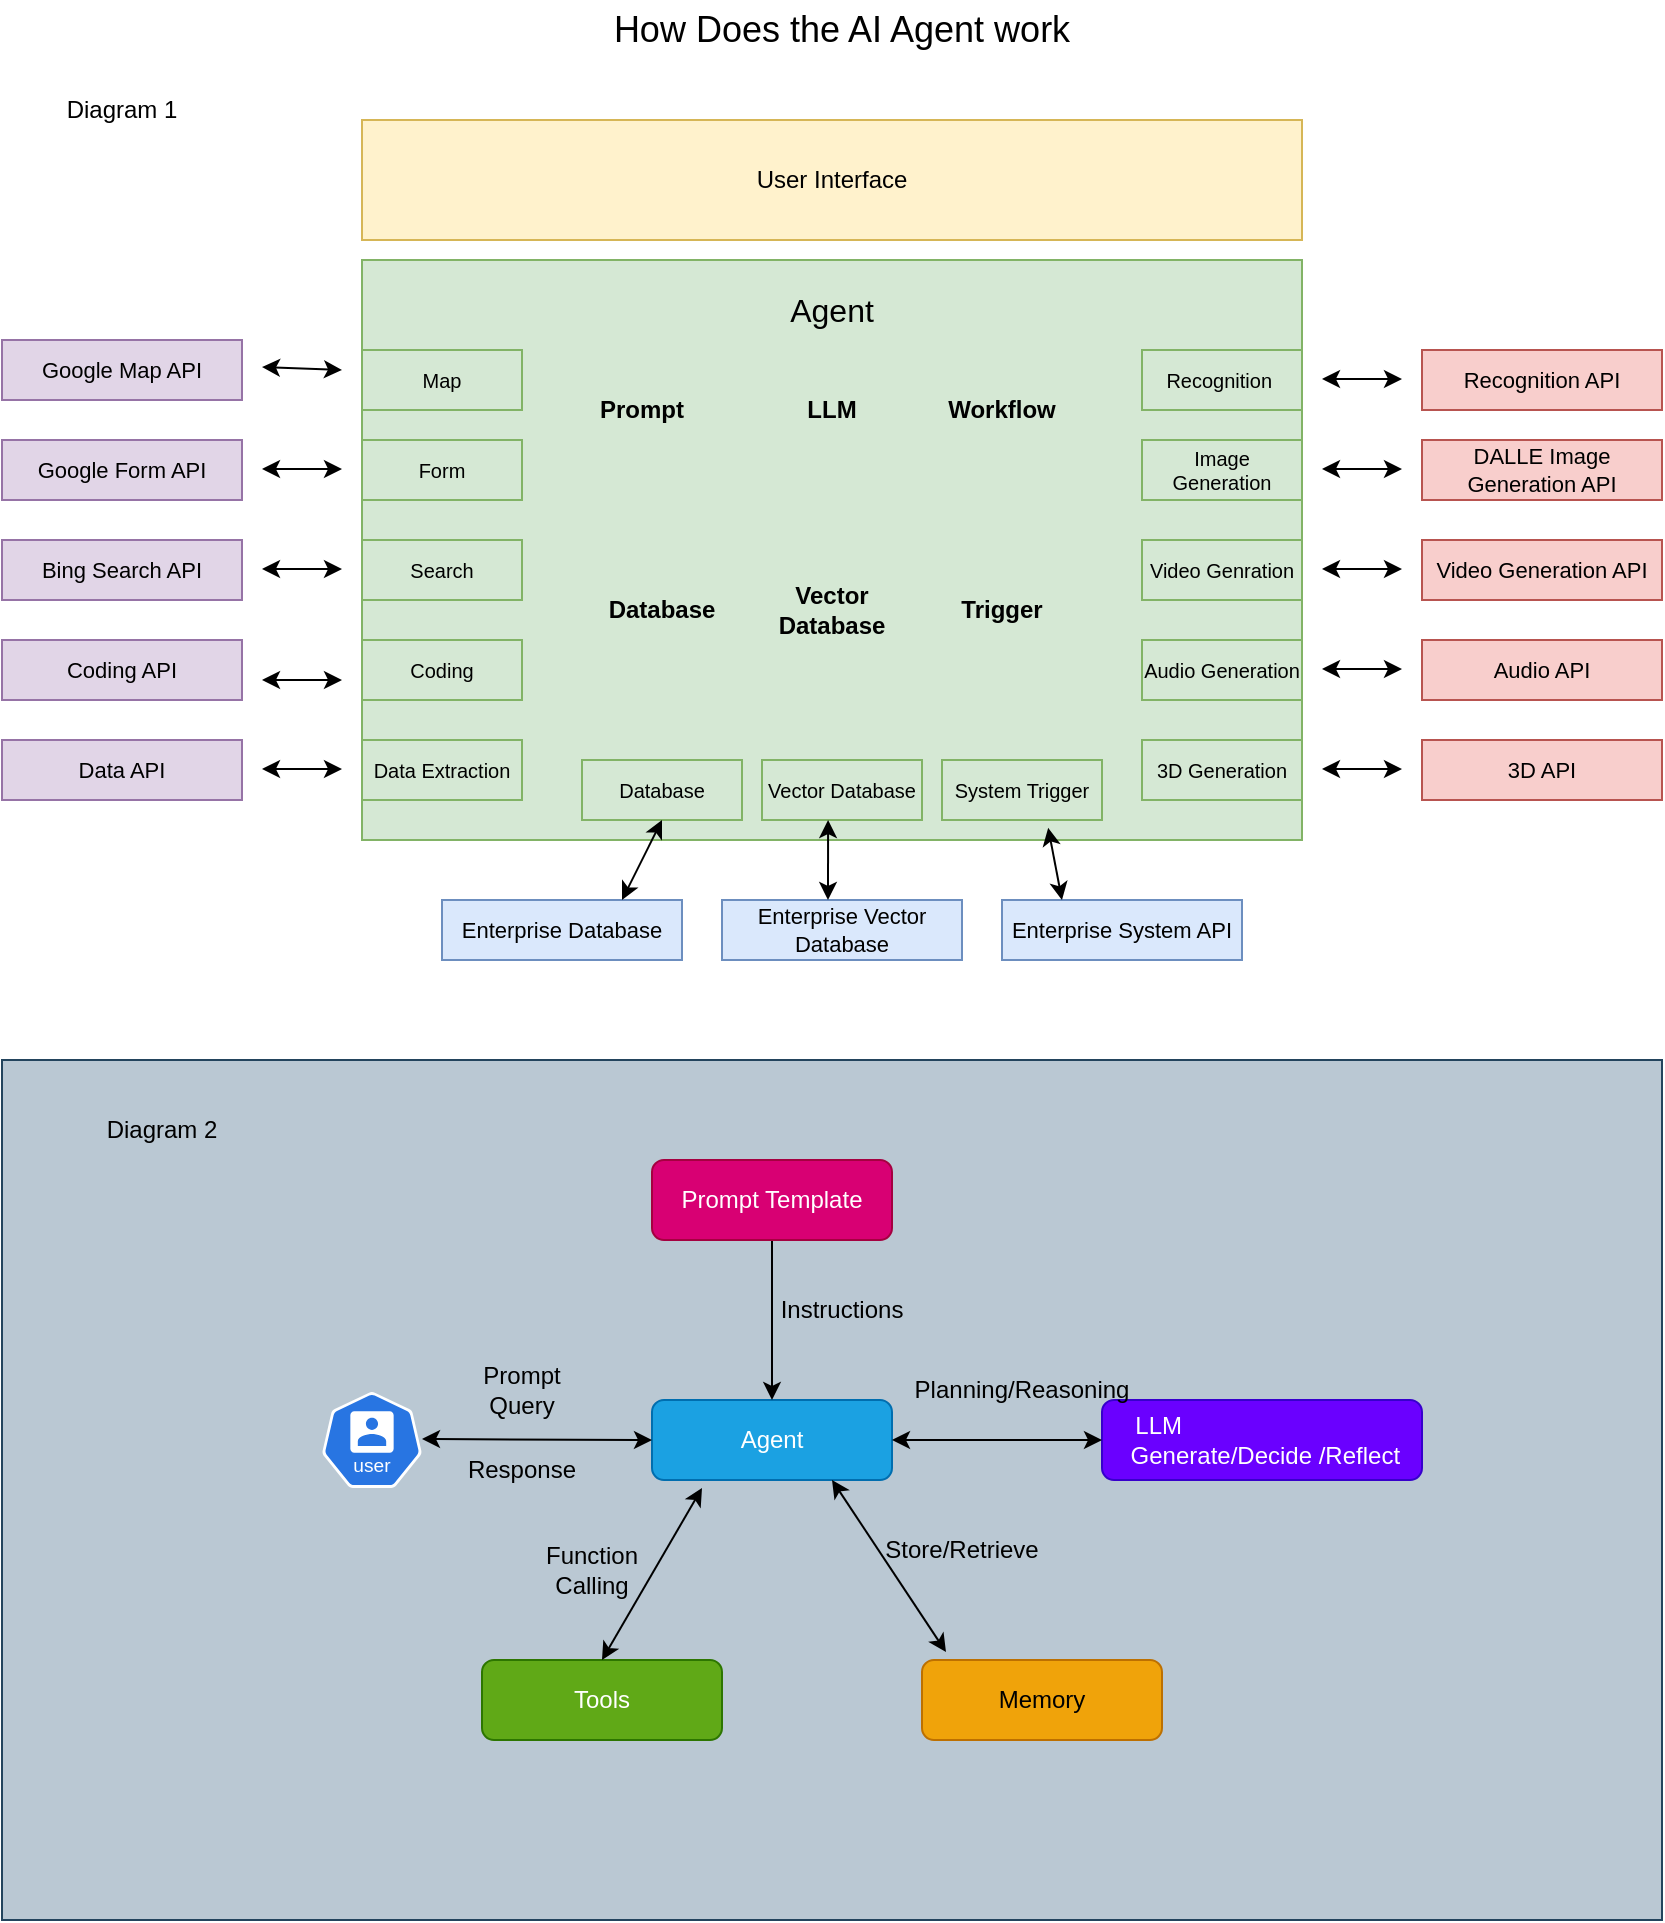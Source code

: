 <mxfile version="28.0.5">
  <diagram name="Page-1" id="OcbBpKtOufQN1kxAVuW1">
    <mxGraphModel dx="1375" dy="751" grid="1" gridSize="10" guides="1" tooltips="1" connect="1" arrows="1" fold="1" page="1" pageScale="1" pageWidth="1000" pageHeight="1400" math="0" shadow="0">
      <root>
        <mxCell id="0" />
        <mxCell id="1" parent="0" />
        <mxCell id="QdtAJcI9wP8UnNUqGFjW-1" value="" style="rounded=0;whiteSpace=wrap;html=1;fillColor=#d5e8d4;strokeColor=#82b366;fontSize=12;" parent="1" vertex="1">
          <mxGeometry x="240" y="190" width="470" height="290" as="geometry" />
        </mxCell>
        <mxCell id="QdtAJcI9wP8UnNUqGFjW-2" value="User Interface" style="rounded=0;whiteSpace=wrap;html=1;fillColor=#fff2cc;strokeColor=#d6b656;" parent="1" vertex="1">
          <mxGeometry x="240" y="120" width="470" height="60" as="geometry" />
        </mxCell>
        <mxCell id="QdtAJcI9wP8UnNUqGFjW-3" value="Agent" style="text;html=1;align=center;verticalAlign=middle;whiteSpace=wrap;rounded=0;fontSize=16;" parent="1" vertex="1">
          <mxGeometry x="420" y="200" width="110" height="30" as="geometry" />
        </mxCell>
        <mxCell id="QdtAJcI9wP8UnNUqGFjW-4" value="Prompt" style="text;html=1;align=center;verticalAlign=middle;whiteSpace=wrap;rounded=0;fontSize=12;fontStyle=1" parent="1" vertex="1">
          <mxGeometry x="350" y="250" width="60" height="30" as="geometry" />
        </mxCell>
        <mxCell id="QdtAJcI9wP8UnNUqGFjW-5" value="LLM" style="text;html=1;align=center;verticalAlign=middle;whiteSpace=wrap;rounded=0;fontSize=12;fontStyle=1" parent="1" vertex="1">
          <mxGeometry x="445" y="250" width="60" height="30" as="geometry" />
        </mxCell>
        <mxCell id="QdtAJcI9wP8UnNUqGFjW-6" value="Workflow" style="text;html=1;align=center;verticalAlign=middle;whiteSpace=wrap;rounded=0;fontSize=12;fontStyle=1" parent="1" vertex="1">
          <mxGeometry x="530" y="250" width="60" height="30" as="geometry" />
        </mxCell>
        <mxCell id="QdtAJcI9wP8UnNUqGFjW-7" value="Database" style="text;html=1;align=center;verticalAlign=middle;whiteSpace=wrap;rounded=0;fontSize=12;fontStyle=1" parent="1" vertex="1">
          <mxGeometry x="360" y="350" width="60" height="30" as="geometry" />
        </mxCell>
        <mxCell id="QdtAJcI9wP8UnNUqGFjW-8" value="Vector Database" style="text;html=1;align=center;verticalAlign=middle;whiteSpace=wrap;rounded=0;fontSize=12;fontStyle=1" parent="1" vertex="1">
          <mxGeometry x="445" y="350" width="60" height="30" as="geometry" />
        </mxCell>
        <mxCell id="QdtAJcI9wP8UnNUqGFjW-9" value="Trigger" style="text;html=1;align=center;verticalAlign=middle;whiteSpace=wrap;rounded=0;fontSize=12;fontStyle=1" parent="1" vertex="1">
          <mxGeometry x="530" y="350" width="60" height="30" as="geometry" />
        </mxCell>
        <mxCell id="QdtAJcI9wP8UnNUqGFjW-11" value="Google Map API" style="rounded=0;whiteSpace=wrap;html=1;fontSize=11;fillColor=#e1d5e7;strokeColor=#9673a6;" parent="1" vertex="1">
          <mxGeometry x="60" y="230" width="120" height="30" as="geometry" />
        </mxCell>
        <mxCell id="QdtAJcI9wP8UnNUqGFjW-12" value="Google Form API" style="rounded=0;whiteSpace=wrap;html=1;fontSize=11;fillColor=#e1d5e7;strokeColor=#9673a6;" parent="1" vertex="1">
          <mxGeometry x="60" y="280" width="120" height="30" as="geometry" />
        </mxCell>
        <mxCell id="QdtAJcI9wP8UnNUqGFjW-15" value="Bing Search API" style="rounded=0;whiteSpace=wrap;html=1;fontSize=11;fillColor=#e1d5e7;strokeColor=#9673a6;" parent="1" vertex="1">
          <mxGeometry x="60" y="330" width="120" height="30" as="geometry" />
        </mxCell>
        <mxCell id="QdtAJcI9wP8UnNUqGFjW-18" value="Map" style="rounded=0;whiteSpace=wrap;html=1;fontSize=10;fillColor=#d5e8d4;strokeColor=#82b366;" parent="1" vertex="1">
          <mxGeometry x="240" y="235" width="80" height="30" as="geometry" />
        </mxCell>
        <mxCell id="QdtAJcI9wP8UnNUqGFjW-19" value="Form" style="rounded=0;whiteSpace=wrap;html=1;fontSize=10;fillColor=#d5e8d4;strokeColor=#82b366;" parent="1" vertex="1">
          <mxGeometry x="240" y="280" width="80" height="30" as="geometry" />
        </mxCell>
        <mxCell id="QdtAJcI9wP8UnNUqGFjW-20" value="Search" style="rounded=0;whiteSpace=wrap;html=1;fontSize=10;fillColor=#d5e8d4;strokeColor=#82b366;" parent="1" vertex="1">
          <mxGeometry x="240" y="330" width="80" height="30" as="geometry" />
        </mxCell>
        <mxCell id="QdtAJcI9wP8UnNUqGFjW-21" value="Coding" style="rounded=0;whiteSpace=wrap;html=1;fontSize=10;fillColor=#d5e8d4;strokeColor=#82b366;" parent="1" vertex="1">
          <mxGeometry x="240" y="380" width="80" height="30" as="geometry" />
        </mxCell>
        <mxCell id="QdtAJcI9wP8UnNUqGFjW-22" value="Coding API" style="rounded=0;whiteSpace=wrap;html=1;fontSize=11;fillColor=#e1d5e7;strokeColor=#9673a6;" parent="1" vertex="1">
          <mxGeometry x="60" y="380" width="120" height="30" as="geometry" />
        </mxCell>
        <mxCell id="QdtAJcI9wP8UnNUqGFjW-24" value="Data Extraction" style="rounded=0;whiteSpace=wrap;html=1;fontSize=10;fillColor=#d5e8d4;strokeColor=#82b366;" parent="1" vertex="1">
          <mxGeometry x="240" y="430" width="80" height="30" as="geometry" />
        </mxCell>
        <mxCell id="QdtAJcI9wP8UnNUqGFjW-25" value="Data API" style="rounded=0;whiteSpace=wrap;html=1;fontSize=11;fillColor=#e1d5e7;strokeColor=#9673a6;" parent="1" vertex="1">
          <mxGeometry x="60" y="430" width="120" height="30" as="geometry" />
        </mxCell>
        <mxCell id="QdtAJcI9wP8UnNUqGFjW-31" value="Image Generation" style="rounded=0;whiteSpace=wrap;html=1;fontSize=10;fillColor=#d5e8d4;strokeColor=#82b366;" parent="1" vertex="1">
          <mxGeometry x="630" y="280" width="80" height="30" as="geometry" />
        </mxCell>
        <mxCell id="QdtAJcI9wP8UnNUqGFjW-32" value="&lt;span data-huuid=&quot;9950819607807505317&quot;&gt;&lt;span&gt;Recognition&amp;nbsp;&lt;/span&gt;&lt;/span&gt;" style="rounded=0;whiteSpace=wrap;html=1;fontSize=10;fillColor=#d5e8d4;strokeColor=#82b366;" parent="1" vertex="1">
          <mxGeometry x="630" y="235" width="80" height="30" as="geometry" />
        </mxCell>
        <mxCell id="QdtAJcI9wP8UnNUqGFjW-33" value="Recognition API" style="rounded=0;whiteSpace=wrap;html=1;fontSize=11;fillColor=#f8cecc;strokeColor=#b85450;" parent="1" vertex="1">
          <mxGeometry x="770" y="235" width="120" height="30" as="geometry" />
        </mxCell>
        <mxCell id="QdtAJcI9wP8UnNUqGFjW-35" value="DALLE Image Generation API" style="rounded=0;whiteSpace=wrap;html=1;fontSize=11;fillColor=#f8cecc;strokeColor=#b85450;" parent="1" vertex="1">
          <mxGeometry x="770" y="280" width="120" height="30" as="geometry" />
        </mxCell>
        <mxCell id="QdtAJcI9wP8UnNUqGFjW-36" value="Audio API" style="rounded=0;whiteSpace=wrap;html=1;fontSize=11;fillColor=#f8cecc;strokeColor=#b85450;" parent="1" vertex="1">
          <mxGeometry x="770" y="380" width="120" height="30" as="geometry" />
        </mxCell>
        <mxCell id="QdtAJcI9wP8UnNUqGFjW-37" value="Video Generation API" style="rounded=0;whiteSpace=wrap;html=1;fontSize=11;fillColor=#f8cecc;strokeColor=#b85450;" parent="1" vertex="1">
          <mxGeometry x="770" y="330" width="120" height="30" as="geometry" />
        </mxCell>
        <mxCell id="QdtAJcI9wP8UnNUqGFjW-38" value="Video Genration" style="rounded=0;whiteSpace=wrap;html=1;fontSize=10;fillColor=#d5e8d4;strokeColor=#82b366;" parent="1" vertex="1">
          <mxGeometry x="630" y="330" width="80" height="30" as="geometry" />
        </mxCell>
        <mxCell id="QdtAJcI9wP8UnNUqGFjW-39" value="Audio Generation" style="rounded=0;whiteSpace=wrap;html=1;fontSize=10;fillColor=#d5e8d4;strokeColor=#82b366;" parent="1" vertex="1">
          <mxGeometry x="630" y="380" width="80" height="30" as="geometry" />
        </mxCell>
        <mxCell id="QdtAJcI9wP8UnNUqGFjW-40" value="3D Generation" style="rounded=0;whiteSpace=wrap;html=1;fontSize=10;fillColor=#d5e8d4;strokeColor=#82b366;" parent="1" vertex="1">
          <mxGeometry x="630" y="430" width="80" height="30" as="geometry" />
        </mxCell>
        <mxCell id="QdtAJcI9wP8UnNUqGFjW-41" value="3D API" style="rounded=0;whiteSpace=wrap;html=1;fontSize=11;fillColor=#f8cecc;strokeColor=#b85450;" parent="1" vertex="1">
          <mxGeometry x="770" y="430" width="120" height="30" as="geometry" />
        </mxCell>
        <mxCell id="QdtAJcI9wP8UnNUqGFjW-42" value="Database" style="rounded=0;whiteSpace=wrap;html=1;fontSize=10;fillColor=#d5e8d4;strokeColor=#82b366;" parent="1" vertex="1">
          <mxGeometry x="350" y="440" width="80" height="30" as="geometry" />
        </mxCell>
        <mxCell id="QdtAJcI9wP8UnNUqGFjW-43" value="Vector Database" style="rounded=0;whiteSpace=wrap;html=1;fontSize=10;fillColor=#d5e8d4;strokeColor=#82b366;" parent="1" vertex="1">
          <mxGeometry x="440" y="440" width="80" height="30" as="geometry" />
        </mxCell>
        <mxCell id="QdtAJcI9wP8UnNUqGFjW-44" value="System Trigger" style="rounded=0;whiteSpace=wrap;html=1;fontSize=10;fillColor=#d5e8d4;strokeColor=#82b366;" parent="1" vertex="1">
          <mxGeometry x="530" y="440" width="80" height="30" as="geometry" />
        </mxCell>
        <mxCell id="QdtAJcI9wP8UnNUqGFjW-45" value="Enterprise Vector Database" style="rounded=0;whiteSpace=wrap;html=1;fontSize=11;fillColor=#dae8fc;strokeColor=#6c8ebf;" parent="1" vertex="1">
          <mxGeometry x="420" y="510" width="120" height="30" as="geometry" />
        </mxCell>
        <mxCell id="QdtAJcI9wP8UnNUqGFjW-46" value="Enterprise System API" style="rounded=0;whiteSpace=wrap;html=1;fontSize=11;fillColor=#dae8fc;strokeColor=#6c8ebf;" parent="1" vertex="1">
          <mxGeometry x="560" y="510" width="120" height="30" as="geometry" />
        </mxCell>
        <mxCell id="QdtAJcI9wP8UnNUqGFjW-48" value="Enterprise Database" style="rounded=0;whiteSpace=wrap;html=1;fontSize=11;fillColor=#dae8fc;strokeColor=#6c8ebf;" parent="1" vertex="1">
          <mxGeometry x="280" y="510" width="120" height="30" as="geometry" />
        </mxCell>
        <mxCell id="lWxX3kjjWWGUuI_KJnz--1" value="" style="endArrow=classic;startArrow=classic;html=1;rounded=0;" edge="1" parent="1">
          <mxGeometry width="50" height="50" relative="1" as="geometry">
            <mxPoint x="190" y="344.5" as="sourcePoint" />
            <mxPoint x="230" y="344.5" as="targetPoint" />
          </mxGeometry>
        </mxCell>
        <mxCell id="lWxX3kjjWWGUuI_KJnz--2" value="" style="endArrow=classic;startArrow=classic;html=1;rounded=0;" edge="1" parent="1">
          <mxGeometry width="50" height="50" relative="1" as="geometry">
            <mxPoint x="720" y="294.5" as="sourcePoint" />
            <mxPoint x="760" y="294.5" as="targetPoint" />
          </mxGeometry>
        </mxCell>
        <mxCell id="lWxX3kjjWWGUuI_KJnz--3" style="edgeStyle=orthogonalEdgeStyle;rounded=0;orthogonalLoop=1;jettySize=auto;html=1;exitX=0.5;exitY=1;exitDx=0;exitDy=0;" edge="1" parent="1" source="QdtAJcI9wP8UnNUqGFjW-37" target="QdtAJcI9wP8UnNUqGFjW-37">
          <mxGeometry relative="1" as="geometry" />
        </mxCell>
        <mxCell id="lWxX3kjjWWGUuI_KJnz--10" value="" style="endArrow=classic;startArrow=classic;html=1;rounded=0;" edge="1" parent="1">
          <mxGeometry width="50" height="50" relative="1" as="geometry">
            <mxPoint x="720" y="444.5" as="sourcePoint" />
            <mxPoint x="760" y="444.5" as="targetPoint" />
          </mxGeometry>
        </mxCell>
        <mxCell id="lWxX3kjjWWGUuI_KJnz--13" value="" style="endArrow=classic;startArrow=classic;html=1;rounded=0;" edge="1" parent="1">
          <mxGeometry width="50" height="50" relative="1" as="geometry">
            <mxPoint x="720" y="344.5" as="sourcePoint" />
            <mxPoint x="760" y="344.5" as="targetPoint" />
          </mxGeometry>
        </mxCell>
        <mxCell id="lWxX3kjjWWGUuI_KJnz--14" value="" style="endArrow=classic;startArrow=classic;html=1;rounded=0;" edge="1" parent="1">
          <mxGeometry width="50" height="50" relative="1" as="geometry">
            <mxPoint x="720" y="394.5" as="sourcePoint" />
            <mxPoint x="760" y="394.5" as="targetPoint" />
          </mxGeometry>
        </mxCell>
        <mxCell id="lWxX3kjjWWGUuI_KJnz--16" value="" style="endArrow=classic;startArrow=classic;html=1;rounded=0;exitX=0.75;exitY=0;exitDx=0;exitDy=0;entryX=0.5;entryY=1;entryDx=0;entryDy=0;" edge="1" parent="1" source="QdtAJcI9wP8UnNUqGFjW-48" target="QdtAJcI9wP8UnNUqGFjW-42">
          <mxGeometry width="50" height="50" relative="1" as="geometry">
            <mxPoint x="340" y="490" as="sourcePoint" />
            <mxPoint x="380" y="490" as="targetPoint" />
          </mxGeometry>
        </mxCell>
        <mxCell id="lWxX3kjjWWGUuI_KJnz--18" value="" style="endArrow=classic;startArrow=classic;html=1;rounded=0;" edge="1" parent="1">
          <mxGeometry width="50" height="50" relative="1" as="geometry">
            <mxPoint x="720" y="249.5" as="sourcePoint" />
            <mxPoint x="760" y="249.5" as="targetPoint" />
          </mxGeometry>
        </mxCell>
        <mxCell id="lWxX3kjjWWGUuI_KJnz--21" value="" style="endArrow=classic;startArrow=classic;html=1;rounded=0;" edge="1" parent="1">
          <mxGeometry width="50" height="50" relative="1" as="geometry">
            <mxPoint x="190" y="400" as="sourcePoint" />
            <mxPoint x="230" y="400" as="targetPoint" />
          </mxGeometry>
        </mxCell>
        <mxCell id="lWxX3kjjWWGUuI_KJnz--22" value="" style="endArrow=classic;startArrow=classic;html=1;rounded=0;" edge="1" parent="1">
          <mxGeometry width="50" height="50" relative="1" as="geometry">
            <mxPoint x="190" y="243.5" as="sourcePoint" />
            <mxPoint x="230" y="245" as="targetPoint" />
          </mxGeometry>
        </mxCell>
        <mxCell id="lWxX3kjjWWGUuI_KJnz--23" value="" style="endArrow=classic;startArrow=classic;html=1;rounded=0;" edge="1" parent="1">
          <mxGeometry width="50" height="50" relative="1" as="geometry">
            <mxPoint x="190" y="294.5" as="sourcePoint" />
            <mxPoint x="230" y="294.5" as="targetPoint" />
          </mxGeometry>
        </mxCell>
        <mxCell id="lWxX3kjjWWGUuI_KJnz--25" value="" style="endArrow=classic;startArrow=classic;html=1;rounded=0;" edge="1" parent="1">
          <mxGeometry width="50" height="50" relative="1" as="geometry">
            <mxPoint x="190" y="444.5" as="sourcePoint" />
            <mxPoint x="230" y="444.5" as="targetPoint" />
          </mxGeometry>
        </mxCell>
        <mxCell id="lWxX3kjjWWGUuI_KJnz--27" value="" style="endArrow=classic;startArrow=classic;html=1;rounded=0;exitX=0.413;exitY=1;exitDx=0;exitDy=0;exitPerimeter=0;" edge="1" parent="1" source="QdtAJcI9wP8UnNUqGFjW-43">
          <mxGeometry width="50" height="50" relative="1" as="geometry">
            <mxPoint x="455" y="490" as="sourcePoint" />
            <mxPoint x="473" y="510" as="targetPoint" />
          </mxGeometry>
        </mxCell>
        <mxCell id="lWxX3kjjWWGUuI_KJnz--33" value="" style="endArrow=classic;startArrow=classic;html=1;rounded=0;entryX=0.25;entryY=0;entryDx=0;entryDy=0;exitX=0.73;exitY=0.979;exitDx=0;exitDy=0;exitPerimeter=0;" edge="1" parent="1" source="QdtAJcI9wP8UnNUqGFjW-1" target="QdtAJcI9wP8UnNUqGFjW-46">
          <mxGeometry width="50" height="50" relative="1" as="geometry">
            <mxPoint x="570" y="490" as="sourcePoint" />
            <mxPoint x="610" y="490" as="targetPoint" />
          </mxGeometry>
        </mxCell>
        <mxCell id="lWxX3kjjWWGUuI_KJnz--82" value="How Does the AI Agent work" style="text;html=1;align=center;verticalAlign=middle;whiteSpace=wrap;rounded=0;fontSize=18;" vertex="1" parent="1">
          <mxGeometry x="205" y="60" width="550" height="30" as="geometry" />
        </mxCell>
        <mxCell id="lWxX3kjjWWGUuI_KJnz--83" value="" style="group" vertex="1" connectable="0" parent="1">
          <mxGeometry x="60" y="590" width="830" height="430" as="geometry" />
        </mxCell>
        <mxCell id="lWxX3kjjWWGUuI_KJnz--80" value="" style="rounded=0;whiteSpace=wrap;html=1;fillColor=#bac8d3;strokeColor=#23445d;" vertex="1" parent="lWxX3kjjWWGUuI_KJnz--83">
          <mxGeometry width="830" height="430" as="geometry" />
        </mxCell>
        <mxCell id="lWxX3kjjWWGUuI_KJnz--34" value="Agent" style="rounded=1;whiteSpace=wrap;html=1;fillColor=#1ba1e2;fontColor=#ffffff;strokeColor=#006EAF;" vertex="1" parent="lWxX3kjjWWGUuI_KJnz--83">
          <mxGeometry x="325" y="170" width="120" height="40" as="geometry" />
        </mxCell>
        <mxCell id="lWxX3kjjWWGUuI_KJnz--47" value="" style="edgeStyle=orthogonalEdgeStyle;rounded=0;orthogonalLoop=1;jettySize=auto;html=1;" edge="1" parent="lWxX3kjjWWGUuI_KJnz--83" source="lWxX3kjjWWGUuI_KJnz--35" target="lWxX3kjjWWGUuI_KJnz--34">
          <mxGeometry relative="1" as="geometry" />
        </mxCell>
        <mxCell id="lWxX3kjjWWGUuI_KJnz--35" value="Prompt Template" style="rounded=1;whiteSpace=wrap;html=1;fillColor=#d80073;fontColor=#ffffff;strokeColor=#A50040;" vertex="1" parent="lWxX3kjjWWGUuI_KJnz--83">
          <mxGeometry x="325" y="50" width="120" height="40" as="geometry" />
        </mxCell>
        <mxCell id="lWxX3kjjWWGUuI_KJnz--36" value="&lt;div align=&quot;center&quot;&gt;LLM&amp;nbsp; &amp;nbsp; &amp;nbsp; &amp;nbsp; &amp;nbsp; &amp;nbsp; &amp;nbsp; &amp;nbsp; &amp;nbsp; &amp;nbsp; &amp;nbsp; &amp;nbsp; &amp;nbsp; &amp;nbsp; &amp;nbsp; &amp;nbsp; &amp;nbsp;Generate/Decide /Reflect&lt;/div&gt;" style="rounded=1;whiteSpace=wrap;html=1;fillColor=#6a00ff;fontColor=#ffffff;strokeColor=#3700CC;align=center;" vertex="1" parent="lWxX3kjjWWGUuI_KJnz--83">
          <mxGeometry x="550" y="170" width="160" height="40" as="geometry" />
        </mxCell>
        <mxCell id="lWxX3kjjWWGUuI_KJnz--38" value="Memory" style="rounded=1;whiteSpace=wrap;html=1;fillColor=#f0a30a;fontColor=#000000;strokeColor=#BD7000;" vertex="1" parent="lWxX3kjjWWGUuI_KJnz--83">
          <mxGeometry x="460" y="300" width="120" height="40" as="geometry" />
        </mxCell>
        <mxCell id="lWxX3kjjWWGUuI_KJnz--40" value="Tools" style="rounded=1;whiteSpace=wrap;html=1;fillColor=#60a917;fontColor=#ffffff;strokeColor=#2D7600;" vertex="1" parent="lWxX3kjjWWGUuI_KJnz--83">
          <mxGeometry x="240" y="300" width="120" height="40" as="geometry" />
        </mxCell>
        <mxCell id="lWxX3kjjWWGUuI_KJnz--48" value="Instructions" style="text;html=1;align=center;verticalAlign=middle;whiteSpace=wrap;rounded=0;" vertex="1" parent="lWxX3kjjWWGUuI_KJnz--83">
          <mxGeometry x="390" y="110" width="60" height="30" as="geometry" />
        </mxCell>
        <mxCell id="lWxX3kjjWWGUuI_KJnz--49" value="" style="endArrow=classic;startArrow=classic;html=1;rounded=0;entryX=0;entryY=0.5;entryDx=0;entryDy=0;exitX=1;exitY=0.5;exitDx=0;exitDy=0;" edge="1" parent="lWxX3kjjWWGUuI_KJnz--83" source="lWxX3kjjWWGUuI_KJnz--34" target="lWxX3kjjWWGUuI_KJnz--36">
          <mxGeometry width="50" height="50" relative="1" as="geometry">
            <mxPoint x="460" y="189.5" as="sourcePoint" />
            <mxPoint x="530" y="190" as="targetPoint" />
          </mxGeometry>
        </mxCell>
        <mxCell id="lWxX3kjjWWGUuI_KJnz--51" value="Planning/Reasoning" style="text;html=1;align=center;verticalAlign=middle;whiteSpace=wrap;rounded=0;" vertex="1" parent="lWxX3kjjWWGUuI_KJnz--83">
          <mxGeometry x="480" y="150" width="60" height="30" as="geometry" />
        </mxCell>
        <mxCell id="lWxX3kjjWWGUuI_KJnz--52" value="" style="endArrow=classic;startArrow=classic;html=1;rounded=0;entryX=0.1;entryY=-0.1;entryDx=0;entryDy=0;entryPerimeter=0;exitX=0.75;exitY=1;exitDx=0;exitDy=0;" edge="1" parent="lWxX3kjjWWGUuI_KJnz--83" source="lWxX3kjjWWGUuI_KJnz--34" target="lWxX3kjjWWGUuI_KJnz--38">
          <mxGeometry width="50" height="50" relative="1" as="geometry">
            <mxPoint x="400" y="230" as="sourcePoint" />
            <mxPoint x="470" y="230.5" as="targetPoint" />
          </mxGeometry>
        </mxCell>
        <mxCell id="lWxX3kjjWWGUuI_KJnz--54" value="Store/Retrieve" style="text;html=1;align=center;verticalAlign=middle;whiteSpace=wrap;rounded=0;" vertex="1" parent="lWxX3kjjWWGUuI_KJnz--83">
          <mxGeometry x="450" y="230" width="60" height="30" as="geometry" />
        </mxCell>
        <mxCell id="lWxX3kjjWWGUuI_KJnz--56" value="" style="endArrow=classic;startArrow=classic;html=1;rounded=0;entryX=0.5;entryY=0;entryDx=0;entryDy=0;" edge="1" parent="lWxX3kjjWWGUuI_KJnz--83" target="lWxX3kjjWWGUuI_KJnz--40">
          <mxGeometry width="50" height="50" relative="1" as="geometry">
            <mxPoint x="350" y="214" as="sourcePoint" />
            <mxPoint x="377" y="300" as="targetPoint" />
          </mxGeometry>
        </mxCell>
        <mxCell id="lWxX3kjjWWGUuI_KJnz--57" value="" style="aspect=fixed;sketch=0;html=1;dashed=0;whitespace=wrap;verticalLabelPosition=bottom;verticalAlign=top;fillColor=#2875E2;strokeColor=#ffffff;points=[[0.005,0.63,0],[0.1,0.2,0],[0.9,0.2,0],[0.5,0,0],[0.995,0.63,0],[0.72,0.99,0],[0.5,1,0],[0.28,0.99,0]];shape=mxgraph.kubernetes.icon2;kubernetesLabel=1;prIcon=user" vertex="1" parent="lWxX3kjjWWGUuI_KJnz--83">
          <mxGeometry x="160" y="166" width="50" height="48" as="geometry" />
        </mxCell>
        <mxCell id="lWxX3kjjWWGUuI_KJnz--61" value="Prompt Query" style="text;html=1;align=center;verticalAlign=middle;whiteSpace=wrap;rounded=0;" vertex="1" parent="lWxX3kjjWWGUuI_KJnz--83">
          <mxGeometry x="230" y="150" width="60" height="30" as="geometry" />
        </mxCell>
        <mxCell id="lWxX3kjjWWGUuI_KJnz--62" value="Function Calling" style="text;html=1;align=center;verticalAlign=middle;whiteSpace=wrap;rounded=0;" vertex="1" parent="lWxX3kjjWWGUuI_KJnz--83">
          <mxGeometry x="265" y="240" width="60" height="30" as="geometry" />
        </mxCell>
        <mxCell id="lWxX3kjjWWGUuI_KJnz--71" value="" style="endArrow=classic;startArrow=classic;html=1;rounded=0;entryX=0;entryY=0.5;entryDx=0;entryDy=0;" edge="1" parent="lWxX3kjjWWGUuI_KJnz--83" target="lWxX3kjjWWGUuI_KJnz--34">
          <mxGeometry width="50" height="50" relative="1" as="geometry">
            <mxPoint x="210" y="189.5" as="sourcePoint" />
            <mxPoint x="280" y="189.5" as="targetPoint" />
          </mxGeometry>
        </mxCell>
        <mxCell id="lWxX3kjjWWGUuI_KJnz--72" value="Response" style="text;html=1;align=center;verticalAlign=middle;whiteSpace=wrap;rounded=0;" vertex="1" parent="lWxX3kjjWWGUuI_KJnz--83">
          <mxGeometry x="230" y="190" width="60" height="30" as="geometry" />
        </mxCell>
        <mxCell id="lWxX3kjjWWGUuI_KJnz--86" value="Diagram 2" style="text;html=1;align=center;verticalAlign=middle;whiteSpace=wrap;rounded=0;" vertex="1" parent="lWxX3kjjWWGUuI_KJnz--83">
          <mxGeometry x="40" y="20" width="80" height="30" as="geometry" />
        </mxCell>
        <mxCell id="lWxX3kjjWWGUuI_KJnz--84" value="Diagram 1" style="text;html=1;align=center;verticalAlign=middle;whiteSpace=wrap;rounded=0;" vertex="1" parent="1">
          <mxGeometry x="80" y="100" width="80" height="30" as="geometry" />
        </mxCell>
      </root>
    </mxGraphModel>
  </diagram>
</mxfile>
